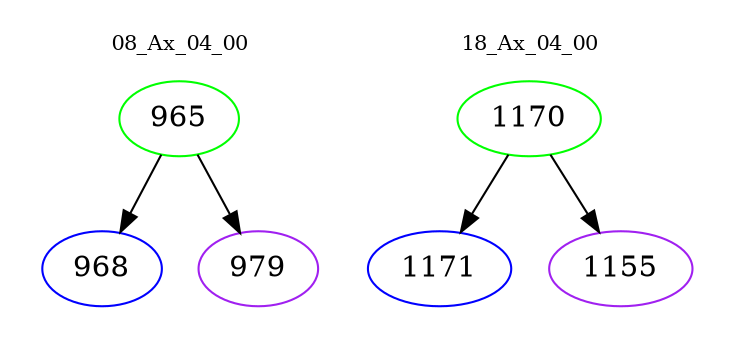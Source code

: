 digraph{
subgraph cluster_0 {
color = white
label = "08_Ax_04_00";
fontsize=10;
T0_965 [label="965", color="green"]
T0_965 -> T0_968 [color="black"]
T0_968 [label="968", color="blue"]
T0_965 -> T0_979 [color="black"]
T0_979 [label="979", color="purple"]
}
subgraph cluster_1 {
color = white
label = "18_Ax_04_00";
fontsize=10;
T1_1170 [label="1170", color="green"]
T1_1170 -> T1_1171 [color="black"]
T1_1171 [label="1171", color="blue"]
T1_1170 -> T1_1155 [color="black"]
T1_1155 [label="1155", color="purple"]
}
}

